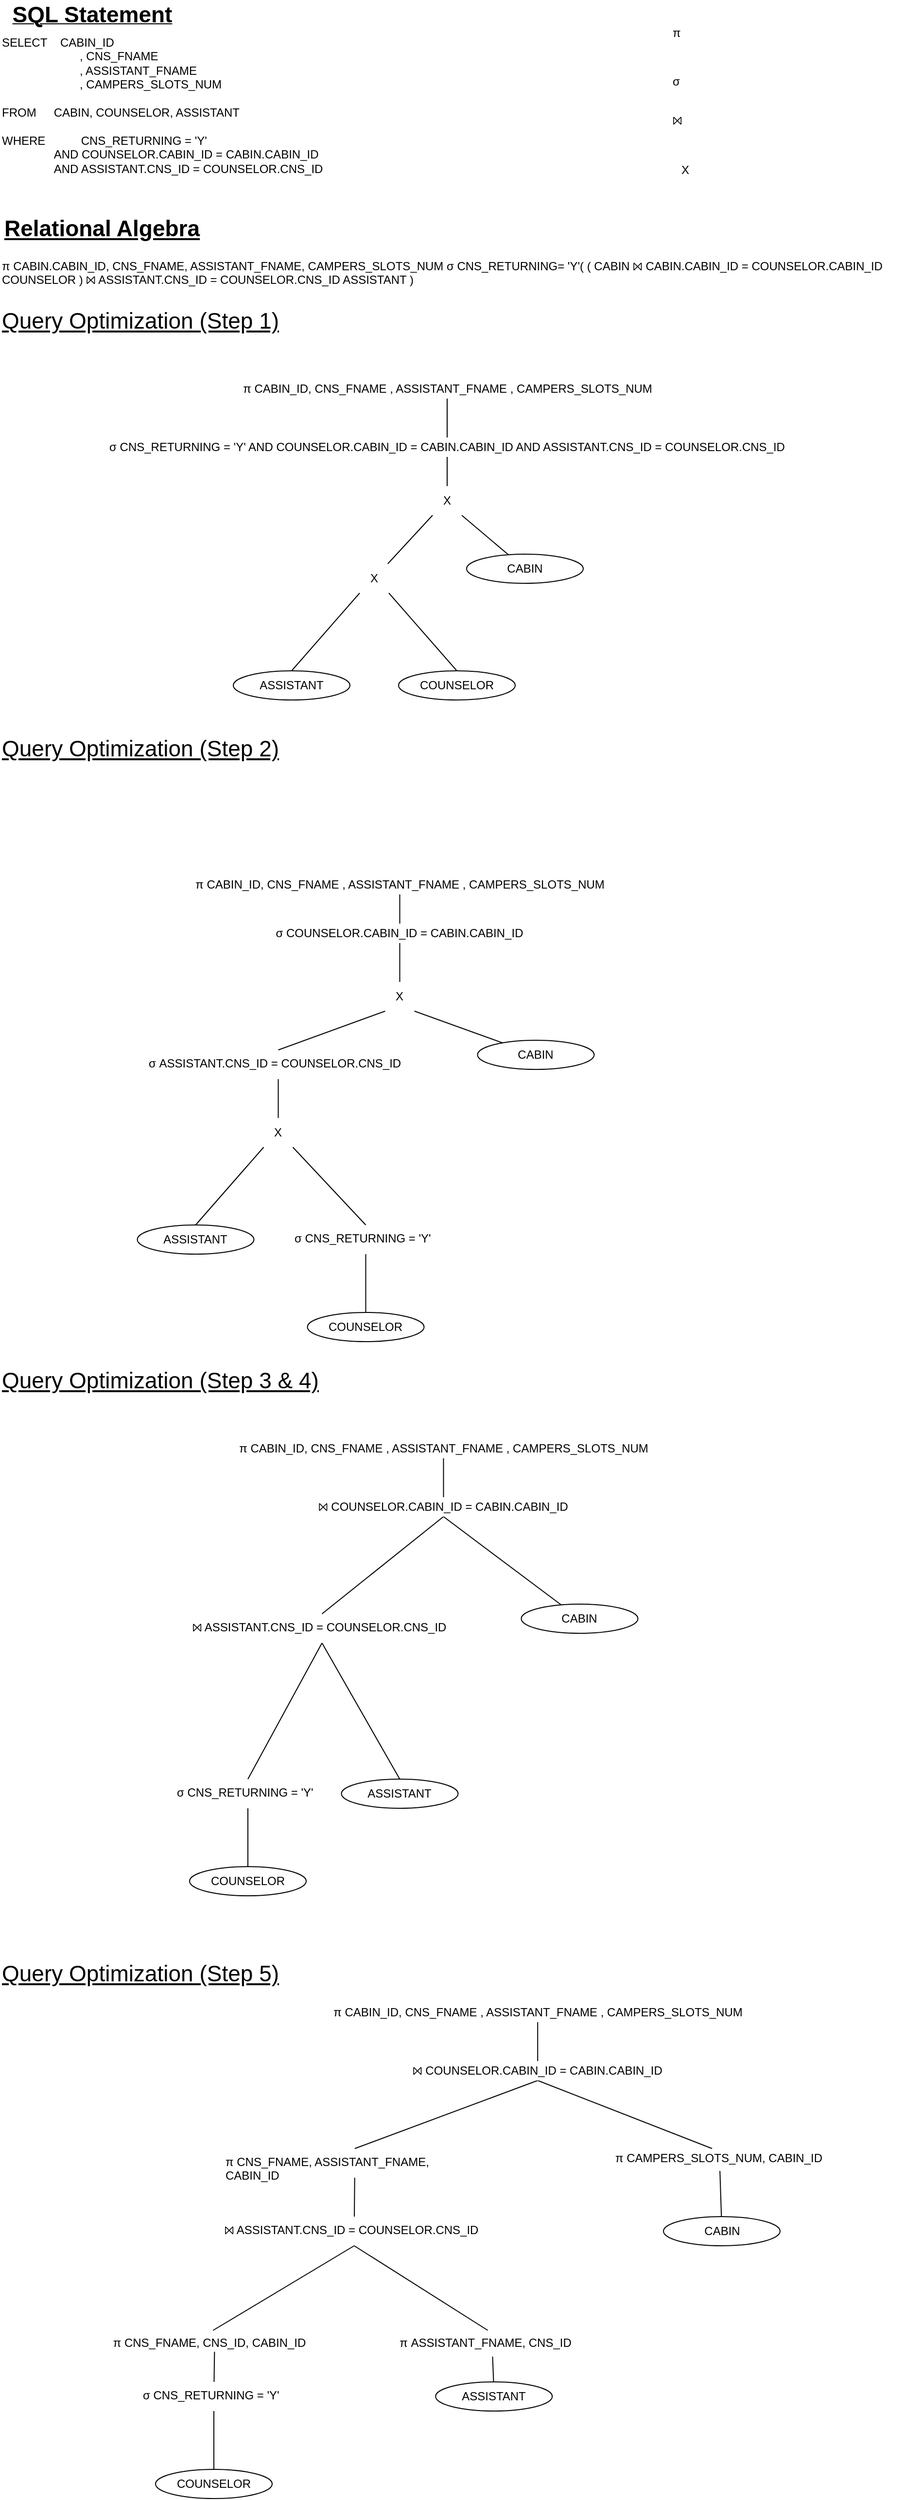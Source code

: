 <mxfile version="15.7.0" type="device"><diagram id="cvQHu_KRkpsXnlUtmexL" name="Page-1"><mxGraphModel dx="1422" dy="820" grid="1" gridSize="10" guides="1" tooltips="1" connect="1" arrows="1" fold="1" page="1" pageScale="1" pageWidth="850" pageHeight="1100" math="0" shadow="0"><root><mxCell id="0"/><mxCell id="1" parent="0"/><mxCell id="-Zpp02diBgzP3a-73IZm-2" value="SELECT&lt;span style=&quot;white-space: pre&quot;&gt;&#9;&lt;/span&gt;&amp;nbsp; CABIN_ID&lt;br&gt;&amp;nbsp;&amp;nbsp; &amp;nbsp;&amp;nbsp;&amp;nbsp;&amp;nbsp; &amp;nbsp;&amp;nbsp;&amp;nbsp; &lt;span style=&quot;white-space: pre&quot;&gt;&#9;&lt;/span&gt;&lt;span style=&quot;white-space: pre&quot;&gt;&#9;&lt;/span&gt;, CNS_FNAME&lt;br&gt;&amp;nbsp;&amp;nbsp; &amp;nbsp;&amp;nbsp;&amp;nbsp;&amp;nbsp; &amp;nbsp;&amp;nbsp;&amp;nbsp; &lt;span style=&quot;white-space: pre&quot;&gt;&#9;&lt;span style=&quot;white-space: pre&quot;&gt;&#9;&lt;/span&gt;&lt;/span&gt;, ASSISTANT_FNAME&lt;br&gt;&amp;nbsp;&amp;nbsp; &amp;nbsp;&amp;nbsp;&amp;nbsp;&amp;nbsp; &amp;nbsp;&amp;nbsp;&amp;nbsp; &lt;span style=&quot;white-space: pre&quot;&gt;&#9;&lt;/span&gt;&lt;span style=&quot;white-space: pre&quot;&gt;&#9;&lt;/span&gt;, CAMPERS_SLOTS_NUM&lt;br&gt;&amp;nbsp;&amp;nbsp; &amp;nbsp;&amp;nbsp;&amp;nbsp;&amp;nbsp; &amp;nbsp;&amp;nbsp;&amp;nbsp;&lt;br&gt;FROM&lt;span style=&quot;white-space: pre&quot;&gt;&#9;&lt;/span&gt;CABIN, COUNSELOR, ASSISTANT&lt;br&gt;&amp;nbsp;&amp;nbsp; &amp;nbsp;&amp;nbsp;&amp;nbsp;&amp;nbsp; &amp;nbsp;&amp;nbsp;&amp;nbsp;&lt;br&gt;WHERE&amp;nbsp;&amp;nbsp;&amp;nbsp;&amp;nbsp;&amp;nbsp;&amp;nbsp;&amp;nbsp;&amp;nbsp;&amp;nbsp;&amp;nbsp; CNS_RETURNING = 'Y'&lt;br&gt;&amp;nbsp;&amp;nbsp; &amp;nbsp;&amp;nbsp;&amp;nbsp;&amp;nbsp; &amp;nbsp;&amp;nbsp;&amp;nbsp; &lt;span style=&quot;white-space: pre&quot;&gt;&#9;&lt;/span&gt;AND COUNSELOR.CABIN_ID = CABIN.CABIN_ID&lt;br&gt;&amp;nbsp;&amp;nbsp; &amp;nbsp;&amp;nbsp;&amp;nbsp;&amp;nbsp; &amp;nbsp;&amp;nbsp;&amp;nbsp; &lt;span style=&quot;white-space: pre&quot;&gt;&#9;&lt;/span&gt;AND ASSISTANT.CNS_ID = COUNSELOR.CNS_ID" style="text;whiteSpace=wrap;html=1;" vertex="1" parent="1"><mxGeometry x="20" y="50" width="340" height="160" as="geometry"/></mxCell><mxCell id="-Zpp02diBgzP3a-73IZm-3" value="π" style="text;whiteSpace=wrap;html=1;" vertex="1" parent="1"><mxGeometry x="710" y="40" width="30" height="30" as="geometry"/></mxCell><mxCell id="-Zpp02diBgzP3a-73IZm-4" value="σ" style="text;whiteSpace=wrap;html=1;" vertex="1" parent="1"><mxGeometry x="710" y="90" width="30" height="30" as="geometry"/></mxCell><mxCell id="-Zpp02diBgzP3a-73IZm-5" value="⨝" style="text;whiteSpace=wrap;html=1;" vertex="1" parent="1"><mxGeometry x="710" y="130" width="40" height="30" as="geometry"/></mxCell><mxCell id="-Zpp02diBgzP3a-73IZm-6" value="π CABIN.CABIN_ID, CNS_FNAME, ASSISTANT_FNAME, CAMPERS_SLOTS_NUM σ CNS_RETURNING= 'Y'( ( CABIN ⨝ CABIN.CABIN_ID = COUNSELOR.CABIN_ID COUNSELOR ) ⨝ ASSISTANT.CNS_ID = COUNSELOR.CNS_ID ASSISTANT )" style="text;whiteSpace=wrap;html=1;" vertex="1" parent="1"><mxGeometry x="20" y="280" width="930" height="60" as="geometry"/></mxCell><mxCell id="-Zpp02diBgzP3a-73IZm-18" style="edgeStyle=none;rounded=0;orthogonalLoop=1;jettySize=auto;html=1;entryX=1;entryY=1;entryDx=0;entryDy=0;endArrow=none;endFill=0;" edge="1" parent="1" source="-Zpp02diBgzP3a-73IZm-7" target="-Zpp02diBgzP3a-73IZm-14"><mxGeometry relative="1" as="geometry"/></mxCell><mxCell id="-Zpp02diBgzP3a-73IZm-7" value="CABIN" style="ellipse;whiteSpace=wrap;html=1;" vertex="1" parent="1"><mxGeometry x="500" y="590" width="120" height="30" as="geometry"/></mxCell><mxCell id="-Zpp02diBgzP3a-73IZm-8" value="COUNSELOR" style="ellipse;whiteSpace=wrap;html=1;" vertex="1" parent="1"><mxGeometry x="430" y="710" width="120" height="30" as="geometry"/></mxCell><mxCell id="-Zpp02diBgzP3a-73IZm-9" value="&lt;div&gt;ASSISTANT&lt;/div&gt;" style="ellipse;whiteSpace=wrap;html=1;" vertex="1" parent="1"><mxGeometry x="260" y="710" width="120" height="30" as="geometry"/></mxCell><mxCell id="-Zpp02diBgzP3a-73IZm-11" value="X" style="rounded=0;whiteSpace=wrap;html=1;fillColor=default;strokeColor=none;" vertex="1" parent="1"><mxGeometry x="710" y="180" width="30" height="30" as="geometry"/></mxCell><mxCell id="-Zpp02diBgzP3a-73IZm-15" style="rounded=0;orthogonalLoop=1;jettySize=auto;html=1;entryX=0.5;entryY=0;entryDx=0;entryDy=0;endArrow=none;endFill=0;exitX=0;exitY=1;exitDx=0;exitDy=0;" edge="1" parent="1" source="-Zpp02diBgzP3a-73IZm-13" target="-Zpp02diBgzP3a-73IZm-9"><mxGeometry relative="1" as="geometry"/></mxCell><mxCell id="-Zpp02diBgzP3a-73IZm-16" style="edgeStyle=none;rounded=0;orthogonalLoop=1;jettySize=auto;html=1;entryX=0.5;entryY=0;entryDx=0;entryDy=0;endArrow=none;endFill=0;exitX=1;exitY=1;exitDx=0;exitDy=0;" edge="1" parent="1" source="-Zpp02diBgzP3a-73IZm-13" target="-Zpp02diBgzP3a-73IZm-8"><mxGeometry relative="1" as="geometry"/></mxCell><mxCell id="-Zpp02diBgzP3a-73IZm-17" style="edgeStyle=none;rounded=0;orthogonalLoop=1;jettySize=auto;html=1;entryX=0;entryY=1;entryDx=0;entryDy=0;endArrow=none;endFill=0;" edge="1" parent="1" source="-Zpp02diBgzP3a-73IZm-13" target="-Zpp02diBgzP3a-73IZm-14"><mxGeometry relative="1" as="geometry"/></mxCell><mxCell id="-Zpp02diBgzP3a-73IZm-13" value="X" style="rounded=0;whiteSpace=wrap;html=1;fillColor=default;strokeColor=none;" vertex="1" parent="1"><mxGeometry x="390" y="600" width="30" height="30" as="geometry"/></mxCell><mxCell id="-Zpp02diBgzP3a-73IZm-19" style="edgeStyle=none;rounded=0;orthogonalLoop=1;jettySize=auto;html=1;endArrow=none;endFill=0;entryX=0.5;entryY=1;entryDx=0;entryDy=0;" edge="1" parent="1" source="-Zpp02diBgzP3a-73IZm-14" target="-Zpp02diBgzP3a-73IZm-20"><mxGeometry relative="1" as="geometry"><mxPoint x="480" y="490" as="targetPoint"/></mxGeometry></mxCell><mxCell id="-Zpp02diBgzP3a-73IZm-14" value="X" style="rounded=0;whiteSpace=wrap;html=1;fillColor=default;strokeColor=none;" vertex="1" parent="1"><mxGeometry x="465" y="520" width="30" height="30" as="geometry"/></mxCell><mxCell id="-Zpp02diBgzP3a-73IZm-22" style="edgeStyle=none;rounded=0;orthogonalLoop=1;jettySize=auto;html=1;entryX=0.5;entryY=1;entryDx=0;entryDy=0;endArrow=none;endFill=0;" edge="1" parent="1" source="-Zpp02diBgzP3a-73IZm-20" target="-Zpp02diBgzP3a-73IZm-21"><mxGeometry relative="1" as="geometry"/></mxCell><mxCell id="-Zpp02diBgzP3a-73IZm-20" value="σ CNS_RETURNING = 'Y' AND COUNSELOR.CABIN_ID = CABIN.CABIN_ID AND ASSISTANT.CNS_ID = COUNSELOR.CNS_ID" style="rounded=0;whiteSpace=wrap;html=1;fillColor=default;strokeColor=none;" vertex="1" parent="1"><mxGeometry x="130" y="470" width="700" height="20" as="geometry"/></mxCell><mxCell id="-Zpp02diBgzP3a-73IZm-21" value="π CABIN_ID, CNS_FNAME , ASSISTANT_FNAME , CAMPERS_SLOTS_NUM" style="rounded=0;whiteSpace=wrap;html=1;fillColor=default;strokeColor=none;" vertex="1" parent="1"><mxGeometry x="262.5" y="410" width="435" height="20" as="geometry"/></mxCell><mxCell id="-Zpp02diBgzP3a-73IZm-50" style="edgeStyle=none;rounded=0;orthogonalLoop=1;jettySize=auto;html=1;entryX=1;entryY=1;entryDx=0;entryDy=0;endArrow=none;endFill=0;" edge="1" parent="1" source="-Zpp02diBgzP3a-73IZm-51" target="-Zpp02diBgzP3a-73IZm-59"><mxGeometry relative="1" as="geometry"/></mxCell><mxCell id="-Zpp02diBgzP3a-73IZm-51" value="CABIN" style="ellipse;whiteSpace=wrap;html=1;" vertex="1" parent="1"><mxGeometry x="511.25" y="1090" width="120" height="30" as="geometry"/></mxCell><mxCell id="-Zpp02diBgzP3a-73IZm-52" value="COUNSELOR" style="ellipse;whiteSpace=wrap;html=1;" vertex="1" parent="1"><mxGeometry x="336.25" y="1370" width="120" height="30" as="geometry"/></mxCell><mxCell id="-Zpp02diBgzP3a-73IZm-53" value="&lt;div&gt;ASSISTANT&lt;/div&gt;" style="ellipse;whiteSpace=wrap;html=1;" vertex="1" parent="1"><mxGeometry x="161.25" y="1280" width="120" height="30" as="geometry"/></mxCell><mxCell id="-Zpp02diBgzP3a-73IZm-54" style="rounded=0;orthogonalLoop=1;jettySize=auto;html=1;entryX=0.5;entryY=0;entryDx=0;entryDy=0;endArrow=none;endFill=0;exitX=0;exitY=1;exitDx=0;exitDy=0;" edge="1" parent="1" source="-Zpp02diBgzP3a-73IZm-57" target="-Zpp02diBgzP3a-73IZm-53"><mxGeometry relative="1" as="geometry"/></mxCell><mxCell id="-Zpp02diBgzP3a-73IZm-55" style="edgeStyle=none;rounded=0;orthogonalLoop=1;jettySize=auto;html=1;entryX=0.5;entryY=0;entryDx=0;entryDy=0;endArrow=none;endFill=0;exitX=1;exitY=1;exitDx=0;exitDy=0;" edge="1" parent="1" source="-Zpp02diBgzP3a-73IZm-57" target="-Zpp02diBgzP3a-73IZm-67"><mxGeometry relative="1" as="geometry"/></mxCell><mxCell id="-Zpp02diBgzP3a-73IZm-56" style="edgeStyle=none;rounded=0;orthogonalLoop=1;jettySize=auto;html=1;entryX=0;entryY=1;entryDx=0;entryDy=0;endArrow=none;endFill=0;exitX=0.5;exitY=0;exitDx=0;exitDy=0;" edge="1" parent="1" source="-Zpp02diBgzP3a-73IZm-65" target="-Zpp02diBgzP3a-73IZm-59"><mxGeometry relative="1" as="geometry"><mxPoint x="381.25" y="1100" as="sourcePoint"/><mxPoint x="401.25" y="1070" as="targetPoint"/></mxGeometry></mxCell><mxCell id="-Zpp02diBgzP3a-73IZm-66" style="edgeStyle=none;rounded=0;orthogonalLoop=1;jettySize=auto;html=1;entryX=0.5;entryY=1;entryDx=0;entryDy=0;endArrow=none;endFill=0;" edge="1" parent="1" source="-Zpp02diBgzP3a-73IZm-57" target="-Zpp02diBgzP3a-73IZm-65"><mxGeometry relative="1" as="geometry"><mxPoint x="166.25" y="1170" as="targetPoint"/></mxGeometry></mxCell><mxCell id="-Zpp02diBgzP3a-73IZm-57" value="X" style="rounded=0;whiteSpace=wrap;html=1;fillColor=default;strokeColor=none;" vertex="1" parent="1"><mxGeometry x="291.25" y="1170" width="30" height="30" as="geometry"/></mxCell><mxCell id="-Zpp02diBgzP3a-73IZm-58" style="edgeStyle=none;rounded=0;orthogonalLoop=1;jettySize=auto;html=1;endArrow=none;endFill=0;entryX=0.5;entryY=1;entryDx=0;entryDy=0;" edge="1" parent="1" source="-Zpp02diBgzP3a-73IZm-59" target="-Zpp02diBgzP3a-73IZm-64"><mxGeometry relative="1" as="geometry"><mxPoint x="431.25" y="1000" as="targetPoint"/></mxGeometry></mxCell><mxCell id="-Zpp02diBgzP3a-73IZm-59" value="X" style="rounded=0;whiteSpace=wrap;html=1;fillColor=default;strokeColor=none;" vertex="1" parent="1"><mxGeometry x="416.25" y="1030" width="30" height="30" as="geometry"/></mxCell><mxCell id="-Zpp02diBgzP3a-73IZm-60" style="edgeStyle=none;rounded=0;orthogonalLoop=1;jettySize=auto;html=1;entryX=0.5;entryY=1;entryDx=0;entryDy=0;endArrow=none;endFill=0;exitX=0.5;exitY=0;exitDx=0;exitDy=0;" edge="1" parent="1" source="-Zpp02diBgzP3a-73IZm-64" target="-Zpp02diBgzP3a-73IZm-62"><mxGeometry relative="1" as="geometry"><mxPoint x="431.25" y="980" as="sourcePoint"/></mxGeometry></mxCell><mxCell id="-Zpp02diBgzP3a-73IZm-62" value="π CABIN_ID, CNS_FNAME , ASSISTANT_FNAME , CAMPERS_SLOTS_NUM" style="rounded=0;whiteSpace=wrap;html=1;fillColor=default;strokeColor=none;" vertex="1" parent="1"><mxGeometry x="213.75" y="920" width="435" height="20" as="geometry"/></mxCell><mxCell id="-Zpp02diBgzP3a-73IZm-64" value="σ COUNSELOR.CABIN_ID = CABIN.CABIN_ID" style="rounded=0;whiteSpace=wrap;html=1;fillColor=default;strokeColor=none;" vertex="1" parent="1"><mxGeometry x="301.25" y="970" width="260" height="20" as="geometry"/></mxCell><mxCell id="-Zpp02diBgzP3a-73IZm-65" value="σ ASSISTANT.CNS_ID = COUNSELOR.CNS_ID" style="text;whiteSpace=wrap;html=1;" vertex="1" parent="1"><mxGeometry x="171.25" y="1100" width="270" height="30" as="geometry"/></mxCell><mxCell id="-Zpp02diBgzP3a-73IZm-68" style="edgeStyle=none;rounded=0;orthogonalLoop=1;jettySize=auto;html=1;entryX=0.5;entryY=0;entryDx=0;entryDy=0;endArrow=none;endFill=0;" edge="1" parent="1" source="-Zpp02diBgzP3a-73IZm-67" target="-Zpp02diBgzP3a-73IZm-52"><mxGeometry relative="1" as="geometry"><mxPoint x="396.25" y="1360" as="targetPoint"/></mxGeometry></mxCell><mxCell id="-Zpp02diBgzP3a-73IZm-67" value="σ CNS_RETURNING = 'Y'" style="text;whiteSpace=wrap;html=1;" vertex="1" parent="1"><mxGeometry x="321.25" y="1280" width="150" height="30" as="geometry"/></mxCell><mxCell id="-Zpp02diBgzP3a-73IZm-69" style="edgeStyle=none;rounded=0;orthogonalLoop=1;jettySize=auto;html=1;entryX=0.5;entryY=1;entryDx=0;entryDy=0;endArrow=none;endFill=0;" edge="1" parent="1" source="-Zpp02diBgzP3a-73IZm-70" target="-Zpp02diBgzP3a-73IZm-82"><mxGeometry relative="1" as="geometry"><mxPoint x="491.25" y="1640" as="targetPoint"/></mxGeometry></mxCell><mxCell id="-Zpp02diBgzP3a-73IZm-70" value="CABIN" style="ellipse;whiteSpace=wrap;html=1;" vertex="1" parent="1"><mxGeometry x="556.25" y="1670" width="120" height="30" as="geometry"/></mxCell><mxCell id="-Zpp02diBgzP3a-73IZm-71" value="COUNSELOR" style="ellipse;whiteSpace=wrap;html=1;" vertex="1" parent="1"><mxGeometry x="215" y="1940" width="120" height="30" as="geometry"/></mxCell><mxCell id="-Zpp02diBgzP3a-73IZm-72" value="&lt;div&gt;ASSISTANT&lt;/div&gt;" style="ellipse;whiteSpace=wrap;html=1;" vertex="1" parent="1"><mxGeometry x="371.25" y="1850" width="120" height="30" as="geometry"/></mxCell><mxCell id="-Zpp02diBgzP3a-73IZm-73" style="rounded=0;orthogonalLoop=1;jettySize=auto;html=1;entryX=0.5;entryY=0;entryDx=0;entryDy=0;endArrow=none;endFill=0;exitX=0.5;exitY=1;exitDx=0;exitDy=0;" edge="1" parent="1" source="-Zpp02diBgzP3a-73IZm-83" target="-Zpp02diBgzP3a-73IZm-72"><mxGeometry relative="1" as="geometry"><mxPoint x="366.25" y="1780" as="sourcePoint"/></mxGeometry></mxCell><mxCell id="-Zpp02diBgzP3a-73IZm-74" style="edgeStyle=none;rounded=0;orthogonalLoop=1;jettySize=auto;html=1;entryX=0.5;entryY=0;entryDx=0;entryDy=0;endArrow=none;endFill=0;exitX=0.5;exitY=1;exitDx=0;exitDy=0;" edge="1" parent="1" source="-Zpp02diBgzP3a-73IZm-83" target="-Zpp02diBgzP3a-73IZm-85"><mxGeometry relative="1" as="geometry"><mxPoint x="336.25" y="1780" as="sourcePoint"/></mxGeometry></mxCell><mxCell id="-Zpp02diBgzP3a-73IZm-75" style="edgeStyle=none;rounded=0;orthogonalLoop=1;jettySize=auto;html=1;entryX=0.5;entryY=1;entryDx=0;entryDy=0;endArrow=none;endFill=0;exitX=0.5;exitY=0;exitDx=0;exitDy=0;" edge="1" parent="1" source="-Zpp02diBgzP3a-73IZm-83" target="-Zpp02diBgzP3a-73IZm-82"><mxGeometry relative="1" as="geometry"><mxPoint x="426.25" y="1680" as="sourcePoint"/><mxPoint x="461.25" y="1640" as="targetPoint"/></mxGeometry></mxCell><mxCell id="-Zpp02diBgzP3a-73IZm-81" value="π CABIN_ID, CNS_FNAME , ASSISTANT_FNAME , CAMPERS_SLOTS_NUM" style="rounded=0;whiteSpace=wrap;html=1;fillColor=default;strokeColor=none;" vertex="1" parent="1"><mxGeometry x="258.75" y="1500" width="435" height="20" as="geometry"/></mxCell><mxCell id="-Zpp02diBgzP3a-73IZm-86" style="edgeStyle=none;rounded=0;orthogonalLoop=1;jettySize=auto;html=1;entryX=0.5;entryY=1;entryDx=0;entryDy=0;endArrow=none;endFill=0;" edge="1" parent="1" source="-Zpp02diBgzP3a-73IZm-82" target="-Zpp02diBgzP3a-73IZm-81"><mxGeometry relative="1" as="geometry"/></mxCell><mxCell id="-Zpp02diBgzP3a-73IZm-82" value="⨝ COUNSELOR.CABIN_ID = CABIN.CABIN_ID" style="rounded=0;whiteSpace=wrap;html=1;fillColor=default;strokeColor=none;" vertex="1" parent="1"><mxGeometry x="341.25" y="1560" width="270" height="20" as="geometry"/></mxCell><mxCell id="-Zpp02diBgzP3a-73IZm-83" value="⨝ ASSISTANT.CNS_ID = COUNSELOR.CNS_ID" style="text;whiteSpace=wrap;html=1;" vertex="1" parent="1"><mxGeometry x="216.25" y="1680" width="270" height="30" as="geometry"/></mxCell><mxCell id="-Zpp02diBgzP3a-73IZm-84" style="edgeStyle=none;rounded=0;orthogonalLoop=1;jettySize=auto;html=1;entryX=0.5;entryY=0;entryDx=0;entryDy=0;endArrow=none;endFill=0;" edge="1" parent="1" source="-Zpp02diBgzP3a-73IZm-85" target="-Zpp02diBgzP3a-73IZm-71"><mxGeometry relative="1" as="geometry"><mxPoint x="441.25" y="1940" as="targetPoint"/></mxGeometry></mxCell><mxCell id="-Zpp02diBgzP3a-73IZm-85" value="σ CNS_RETURNING = 'Y'" style="text;whiteSpace=wrap;html=1;" vertex="1" parent="1"><mxGeometry x="200" y="1850" width="150" height="30" as="geometry"/></mxCell><mxCell id="-Zpp02diBgzP3a-73IZm-87" style="edgeStyle=none;rounded=0;orthogonalLoop=1;jettySize=auto;html=1;entryX=0.5;entryY=1;entryDx=0;entryDy=0;endArrow=none;endFill=0;exitX=0.473;exitY=0;exitDx=0;exitDy=0;exitPerimeter=0;" edge="1" parent="1" source="-Zpp02diBgzP3a-73IZm-105" target="-Zpp02diBgzP3a-73IZm-96"><mxGeometry relative="1" as="geometry"><mxPoint x="588.13" y="2220" as="targetPoint"/><mxPoint x="723.75" y="2240" as="sourcePoint"/></mxGeometry></mxCell><mxCell id="-Zpp02diBgzP3a-73IZm-106" style="edgeStyle=none;rounded=0;orthogonalLoop=1;jettySize=auto;html=1;entryX=0.508;entryY=1.15;entryDx=0;entryDy=0;entryPerimeter=0;endArrow=none;endFill=0;" edge="1" parent="1" source="-Zpp02diBgzP3a-73IZm-88" target="-Zpp02diBgzP3a-73IZm-105"><mxGeometry relative="1" as="geometry"/></mxCell><mxCell id="-Zpp02diBgzP3a-73IZm-88" value="CABIN" style="ellipse;whiteSpace=wrap;html=1;" vertex="1" parent="1"><mxGeometry x="702.5" y="2300" width="120" height="30" as="geometry"/></mxCell><mxCell id="-Zpp02diBgzP3a-73IZm-89" value="COUNSELOR" style="ellipse;whiteSpace=wrap;html=1;" vertex="1" parent="1"><mxGeometry x="180" y="2560" width="120" height="30" as="geometry"/></mxCell><mxCell id="-Zpp02diBgzP3a-73IZm-103" style="edgeStyle=none;rounded=0;orthogonalLoop=1;jettySize=auto;html=1;entryX=0.542;entryY=1.2;entryDx=0;entryDy=0;entryPerimeter=0;endArrow=none;endFill=0;" edge="1" parent="1" source="-Zpp02diBgzP3a-73IZm-90" target="-Zpp02diBgzP3a-73IZm-102"><mxGeometry relative="1" as="geometry"/></mxCell><mxCell id="-Zpp02diBgzP3a-73IZm-90" value="&lt;div&gt;ASSISTANT&lt;/div&gt;" style="ellipse;whiteSpace=wrap;html=1;" vertex="1" parent="1"><mxGeometry x="468.13" y="2470" width="120" height="30" as="geometry"/></mxCell><mxCell id="-Zpp02diBgzP3a-73IZm-91" style="rounded=0;orthogonalLoop=1;jettySize=auto;html=1;endArrow=none;endFill=0;exitX=0.5;exitY=1;exitDx=0;exitDy=0;entryX=0.516;entryY=-0.15;entryDx=0;entryDy=0;entryPerimeter=0;" edge="1" parent="1" source="-Zpp02diBgzP3a-73IZm-97" target="-Zpp02diBgzP3a-73IZm-102"><mxGeometry relative="1" as="geometry"><mxPoint x="399.38" y="2400" as="sourcePoint"/><mxPoint x="450" y="2390" as="targetPoint"/></mxGeometry></mxCell><mxCell id="-Zpp02diBgzP3a-73IZm-92" style="edgeStyle=none;rounded=0;orthogonalLoop=1;jettySize=auto;html=1;endArrow=none;endFill=0;exitX=0.5;exitY=1;exitDx=0;exitDy=0;entryX=0.52;entryY=-0.15;entryDx=0;entryDy=0;entryPerimeter=0;" edge="1" parent="1" source="-Zpp02diBgzP3a-73IZm-97" target="-Zpp02diBgzP3a-73IZm-100"><mxGeometry relative="1" as="geometry"><mxPoint x="369.38" y="2400" as="sourcePoint"/><mxPoint x="240" y="2420" as="targetPoint"/></mxGeometry></mxCell><mxCell id="-Zpp02diBgzP3a-73IZm-93" style="edgeStyle=none;rounded=0;orthogonalLoop=1;jettySize=auto;html=1;entryX=0.5;entryY=1;entryDx=0;entryDy=0;endArrow=none;endFill=0;exitX=0.5;exitY=0;exitDx=0;exitDy=0;" edge="1" parent="1" source="-Zpp02diBgzP3a-73IZm-107" target="-Zpp02diBgzP3a-73IZm-96"><mxGeometry relative="1" as="geometry"><mxPoint x="463.75" y="2220" as="sourcePoint"/><mxPoint x="558.13" y="2220" as="targetPoint"/></mxGeometry></mxCell><mxCell id="-Zpp02diBgzP3a-73IZm-94" value="π CABIN_ID, CNS_FNAME , ASSISTANT_FNAME , CAMPERS_SLOTS_NUM" style="rounded=0;whiteSpace=wrap;html=1;fillColor=default;strokeColor=none;" vertex="1" parent="1"><mxGeometry x="355.63" y="2080" width="435" height="20" as="geometry"/></mxCell><mxCell id="-Zpp02diBgzP3a-73IZm-95" style="edgeStyle=none;rounded=0;orthogonalLoop=1;jettySize=auto;html=1;entryX=0.5;entryY=1;entryDx=0;entryDy=0;endArrow=none;endFill=0;" edge="1" parent="1" source="-Zpp02diBgzP3a-73IZm-96" target="-Zpp02diBgzP3a-73IZm-94"><mxGeometry relative="1" as="geometry"/></mxCell><mxCell id="-Zpp02diBgzP3a-73IZm-96" value="⨝ COUNSELOR.CABIN_ID = CABIN.CABIN_ID" style="rounded=0;whiteSpace=wrap;html=1;fillColor=default;strokeColor=none;" vertex="1" parent="1"><mxGeometry x="438.13" y="2140" width="270" height="20" as="geometry"/></mxCell><mxCell id="-Zpp02diBgzP3a-73IZm-108" value="" style="edgeStyle=none;rounded=0;orthogonalLoop=1;jettySize=auto;html=1;endArrow=none;endFill=0;" edge="1" parent="1" source="-Zpp02diBgzP3a-73IZm-97" target="-Zpp02diBgzP3a-73IZm-107"><mxGeometry relative="1" as="geometry"/></mxCell><mxCell id="-Zpp02diBgzP3a-73IZm-97" value="⨝ ASSISTANT.CNS_ID = COUNSELOR.CNS_ID" style="text;whiteSpace=wrap;html=1;" vertex="1" parent="1"><mxGeometry x="249.38" y="2300" width="270" height="30" as="geometry"/></mxCell><mxCell id="-Zpp02diBgzP3a-73IZm-98" style="edgeStyle=none;rounded=0;orthogonalLoop=1;jettySize=auto;html=1;entryX=0.5;entryY=0;entryDx=0;entryDy=0;endArrow=none;endFill=0;" edge="1" parent="1" source="-Zpp02diBgzP3a-73IZm-99" target="-Zpp02diBgzP3a-73IZm-89"><mxGeometry relative="1" as="geometry"><mxPoint x="406.25" y="2560" as="targetPoint"/></mxGeometry></mxCell><mxCell id="-Zpp02diBgzP3a-73IZm-101" style="edgeStyle=none;rounded=0;orthogonalLoop=1;jettySize=auto;html=1;entryX=0.527;entryY=0.95;entryDx=0;entryDy=0;entryPerimeter=0;endArrow=none;endFill=0;" edge="1" parent="1" source="-Zpp02diBgzP3a-73IZm-99" target="-Zpp02diBgzP3a-73IZm-100"><mxGeometry relative="1" as="geometry"/></mxCell><mxCell id="-Zpp02diBgzP3a-73IZm-99" value="σ CNS_RETURNING = 'Y'" style="text;whiteSpace=wrap;html=1;" vertex="1" parent="1"><mxGeometry x="165" y="2470" width="150" height="30" as="geometry"/></mxCell><mxCell id="-Zpp02diBgzP3a-73IZm-100" value="π CNS_FNAME, CNS_ID, CABIN_ID" style="text;html=1;align=center;verticalAlign=middle;resizable=0;points=[];autosize=1;strokeColor=none;fillColor=none;" vertex="1" parent="1"><mxGeometry x="130" y="2420" width="210" height="20" as="geometry"/></mxCell><mxCell id="-Zpp02diBgzP3a-73IZm-102" value="π ASSISTANT_FNAME, CNS_ID" style="text;html=1;align=center;verticalAlign=middle;resizable=0;points=[];autosize=1;strokeColor=none;fillColor=none;" vertex="1" parent="1"><mxGeometry x="423.75" y="2420" width="190" height="20" as="geometry"/></mxCell><mxCell id="-Zpp02diBgzP3a-73IZm-105" value="π CAMPERS_SLOTS_NUM, CABIN_ID" style="text;html=1;align=center;verticalAlign=middle;resizable=0;points=[];autosize=1;strokeColor=none;fillColor=none;" vertex="1" parent="1"><mxGeometry x="643.75" y="2230" width="230" height="20" as="geometry"/></mxCell><mxCell id="-Zpp02diBgzP3a-73IZm-107" value="π CNS_FNAME, ASSISTANT_FNAME, CABIN_ID" style="text;whiteSpace=wrap;html=1;" vertex="1" parent="1"><mxGeometry x="250" y="2230" width="270" height="30" as="geometry"/></mxCell><mxCell id="-Zpp02diBgzP3a-73IZm-109" value="&lt;font style=&quot;font-size: 23px&quot;&gt;&lt;u&gt;&lt;b&gt;Relational Algebra&lt;br&gt;&lt;/b&gt;&lt;/u&gt;&lt;/font&gt;" style="rounded=0;whiteSpace=wrap;html=1;fillColor=default;strokeColor=none;" vertex="1" parent="1"><mxGeometry x="20" y="240" width="210" height="30" as="geometry"/></mxCell><mxCell id="-Zpp02diBgzP3a-73IZm-110" value="&lt;font size=&quot;1&quot;&gt;&lt;u&gt;&lt;b style=&quot;font-size: 23px&quot;&gt;SQL Statement&lt;/b&gt;&lt;/u&gt;&lt;/font&gt;" style="rounded=0;whiteSpace=wrap;html=1;fillColor=default;strokeColor=none;" vertex="1" parent="1"><mxGeometry x="30" y="20" width="170" height="30" as="geometry"/></mxCell><mxCell id="-Zpp02diBgzP3a-73IZm-111" value="&lt;u&gt;Query Optimization (Step 1)&lt;/u&gt;" style="text;whiteSpace=wrap;html=1;fontSize=23;" vertex="1" parent="1"><mxGeometry x="20" y="330" width="320" height="40" as="geometry"/></mxCell><mxCell id="-Zpp02diBgzP3a-73IZm-112" value="&lt;u&gt;Query Optimization (Step 2)&lt;/u&gt;" style="text;whiteSpace=wrap;html=1;fontSize=23;" vertex="1" parent="1"><mxGeometry x="20" y="770" width="310" height="40" as="geometry"/></mxCell><mxCell id="-Zpp02diBgzP3a-73IZm-113" value="&lt;u&gt;Query Optimization (Step 3 &amp;amp; 4)&lt;/u&gt;" style="text;whiteSpace=wrap;html=1;fontSize=23;" vertex="1" parent="1"><mxGeometry x="20" y="1420" width="340" height="40" as="geometry"/></mxCell><mxCell id="-Zpp02diBgzP3a-73IZm-114" value="&lt;u&gt;Query Optimization (Step 5)&lt;/u&gt;" style="text;whiteSpace=wrap;html=1;fontSize=23;" vertex="1" parent="1"><mxGeometry x="20" y="2030" width="310" height="40" as="geometry"/></mxCell></root></mxGraphModel></diagram></mxfile>